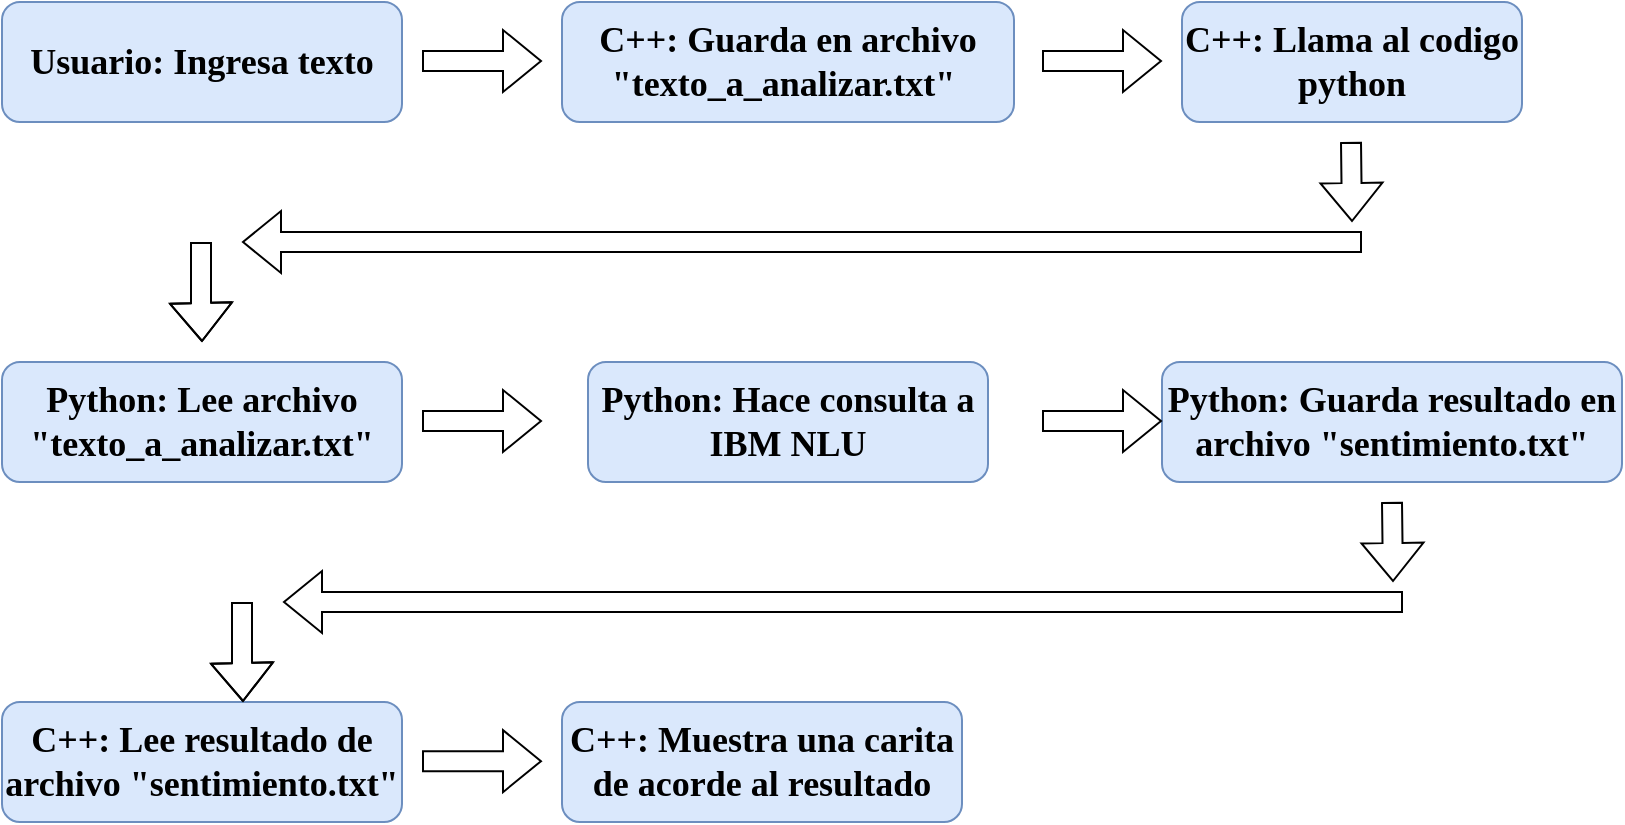 <mxfile version="21.6.7" type="device">
  <diagram name="Página-1" id="W7R_Ep_yQURHgV2pp0XZ">
    <mxGraphModel dx="1094" dy="488" grid="1" gridSize="10" guides="1" tooltips="1" connect="1" arrows="1" fold="1" page="1" pageScale="1" pageWidth="827" pageHeight="1169" math="0" shadow="0">
      <root>
        <mxCell id="0" />
        <mxCell id="1" parent="0" />
        <mxCell id="V6tVSzaB6_fu04YDmf7T-2" value="C++: Guarda en archivo &quot;texto_a_analizar.txt&quot;&amp;nbsp;" style="rounded=1;whiteSpace=wrap;html=1;fillColor=#dae8fc;strokeColor=#6c8ebf;fontFamily=Times New Roman;fontSize=18;fontStyle=1" vertex="1" parent="1">
          <mxGeometry x="320" y="80" width="226" height="60" as="geometry" />
        </mxCell>
        <mxCell id="V6tVSzaB6_fu04YDmf7T-4" value="Python: Hace consulta a IBM NLU" style="rounded=1;whiteSpace=wrap;html=1;fillColor=#dae8fc;strokeColor=#6c8ebf;fontFamily=Times New Roman;fontSize=18;fontStyle=1" vertex="1" parent="1">
          <mxGeometry x="333" y="260" width="200" height="60" as="geometry" />
        </mxCell>
        <mxCell id="V6tVSzaB6_fu04YDmf7T-5" value="C++: Llama al codigo python" style="rounded=1;whiteSpace=wrap;html=1;fillColor=#dae8fc;strokeColor=#6c8ebf;fontFamily=Times New Roman;fontSize=18;fontStyle=1" vertex="1" parent="1">
          <mxGeometry x="630" y="80" width="170" height="60" as="geometry" />
        </mxCell>
        <mxCell id="V6tVSzaB6_fu04YDmf7T-6" value="Python: Guarda resultado en archivo &quot;sentimiento.txt&quot;" style="rounded=1;whiteSpace=wrap;html=1;fillColor=#dae8fc;strokeColor=#6c8ebf;fontFamily=Times New Roman;fontSize=18;fontStyle=1" vertex="1" parent="1">
          <mxGeometry x="620" y="260" width="230" height="60" as="geometry" />
        </mxCell>
        <mxCell id="V6tVSzaB6_fu04YDmf7T-7" value="C++: Lee resultado de archivo &quot;sentimiento.txt&quot;" style="rounded=1;whiteSpace=wrap;html=1;fillColor=#dae8fc;strokeColor=#6c8ebf;fontFamily=Times New Roman;fontSize=18;fontStyle=1" vertex="1" parent="1">
          <mxGeometry x="40" y="430" width="200" height="60" as="geometry" />
        </mxCell>
        <mxCell id="V6tVSzaB6_fu04YDmf7T-8" value="C++: Muestra una carita de acorde al resultado" style="rounded=1;whiteSpace=wrap;html=1;fillColor=#dae8fc;strokeColor=#6c8ebf;fontFamily=Times New Roman;fontSize=18;fontStyle=1" vertex="1" parent="1">
          <mxGeometry x="320" y="430" width="200" height="60" as="geometry" />
        </mxCell>
        <mxCell id="V6tVSzaB6_fu04YDmf7T-10" value="Usuario: Ingresa texto" style="rounded=1;whiteSpace=wrap;html=1;fillColor=#dae8fc;strokeColor=#6c8ebf;fontFamily=Times New Roman;fontSize=18;fontStyle=1" vertex="1" parent="1">
          <mxGeometry x="40" y="80" width="200" height="60" as="geometry" />
        </mxCell>
        <mxCell id="V6tVSzaB6_fu04YDmf7T-12" value="" style="shape=flexArrow;endArrow=classic;html=1;rounded=0;" edge="1" parent="1">
          <mxGeometry width="50" height="50" relative="1" as="geometry">
            <mxPoint x="250" y="109.5" as="sourcePoint" />
            <mxPoint x="310" y="109.5" as="targetPoint" />
          </mxGeometry>
        </mxCell>
        <mxCell id="V6tVSzaB6_fu04YDmf7T-13" value="" style="shape=flexArrow;endArrow=classic;html=1;rounded=0;" edge="1" parent="1">
          <mxGeometry width="50" height="50" relative="1" as="geometry">
            <mxPoint x="560" y="109.5" as="sourcePoint" />
            <mxPoint x="620" y="109.5" as="targetPoint" />
          </mxGeometry>
        </mxCell>
        <mxCell id="V6tVSzaB6_fu04YDmf7T-14" value="" style="shape=flexArrow;endArrow=classic;html=1;rounded=0;" edge="1" parent="1">
          <mxGeometry width="50" height="50" relative="1" as="geometry">
            <mxPoint x="714.5" y="150" as="sourcePoint" />
            <mxPoint x="715" y="190" as="targetPoint" />
          </mxGeometry>
        </mxCell>
        <mxCell id="V6tVSzaB6_fu04YDmf7T-15" value="" style="shape=flexArrow;endArrow=classic;html=1;rounded=0;" edge="1" parent="1">
          <mxGeometry width="50" height="50" relative="1" as="geometry">
            <mxPoint x="720" y="200" as="sourcePoint" />
            <mxPoint x="160" y="200" as="targetPoint" />
          </mxGeometry>
        </mxCell>
        <mxCell id="V6tVSzaB6_fu04YDmf7T-16" value="" style="shape=flexArrow;endArrow=classic;html=1;rounded=0;" edge="1" parent="1">
          <mxGeometry width="50" height="50" relative="1" as="geometry">
            <mxPoint x="139.5" y="200" as="sourcePoint" />
            <mxPoint x="140" y="250" as="targetPoint" />
            <Array as="points">
              <mxPoint x="139.5" y="230" />
            </Array>
          </mxGeometry>
        </mxCell>
        <mxCell id="V6tVSzaB6_fu04YDmf7T-18" value="" style="shape=flexArrow;endArrow=classic;html=1;rounded=0;" edge="1" parent="1">
          <mxGeometry width="50" height="50" relative="1" as="geometry">
            <mxPoint x="250" y="289.5" as="sourcePoint" />
            <mxPoint x="310" y="289.5" as="targetPoint" />
          </mxGeometry>
        </mxCell>
        <mxCell id="V6tVSzaB6_fu04YDmf7T-19" value="" style="shape=flexArrow;endArrow=classic;html=1;rounded=0;" edge="1" parent="1">
          <mxGeometry width="50" height="50" relative="1" as="geometry">
            <mxPoint x="560" y="289.5" as="sourcePoint" />
            <mxPoint x="620" y="289.5" as="targetPoint" />
          </mxGeometry>
        </mxCell>
        <mxCell id="V6tVSzaB6_fu04YDmf7T-20" value="" style="shape=flexArrow;endArrow=classic;html=1;rounded=0;" edge="1" parent="1">
          <mxGeometry width="50" height="50" relative="1" as="geometry">
            <mxPoint x="735" y="330" as="sourcePoint" />
            <mxPoint x="735.5" y="370" as="targetPoint" />
          </mxGeometry>
        </mxCell>
        <mxCell id="V6tVSzaB6_fu04YDmf7T-21" value="" style="shape=flexArrow;endArrow=classic;html=1;rounded=0;" edge="1" parent="1">
          <mxGeometry width="50" height="50" relative="1" as="geometry">
            <mxPoint x="740.5" y="380" as="sourcePoint" />
            <mxPoint x="180.5" y="380" as="targetPoint" />
          </mxGeometry>
        </mxCell>
        <mxCell id="V6tVSzaB6_fu04YDmf7T-22" value="" style="shape=flexArrow;endArrow=classic;html=1;rounded=0;" edge="1" parent="1">
          <mxGeometry width="50" height="50" relative="1" as="geometry">
            <mxPoint x="160" y="380" as="sourcePoint" />
            <mxPoint x="160.5" y="430" as="targetPoint" />
            <Array as="points">
              <mxPoint x="160" y="410" />
            </Array>
          </mxGeometry>
        </mxCell>
        <mxCell id="V6tVSzaB6_fu04YDmf7T-23" value="Python: Lee archivo &quot;texto_a_analizar.txt&quot;" style="rounded=1;whiteSpace=wrap;html=1;fillColor=#dae8fc;strokeColor=#6c8ebf;fontFamily=Times New Roman;fontSize=18;fontStyle=1" vertex="1" parent="1">
          <mxGeometry x="40" y="260" width="200" height="60" as="geometry" />
        </mxCell>
        <mxCell id="V6tVSzaB6_fu04YDmf7T-24" value="" style="shape=flexArrow;endArrow=classic;html=1;rounded=0;" edge="1" parent="1">
          <mxGeometry width="50" height="50" relative="1" as="geometry">
            <mxPoint x="250" y="459.58" as="sourcePoint" />
            <mxPoint x="310" y="459.58" as="targetPoint" />
          </mxGeometry>
        </mxCell>
      </root>
    </mxGraphModel>
  </diagram>
</mxfile>
